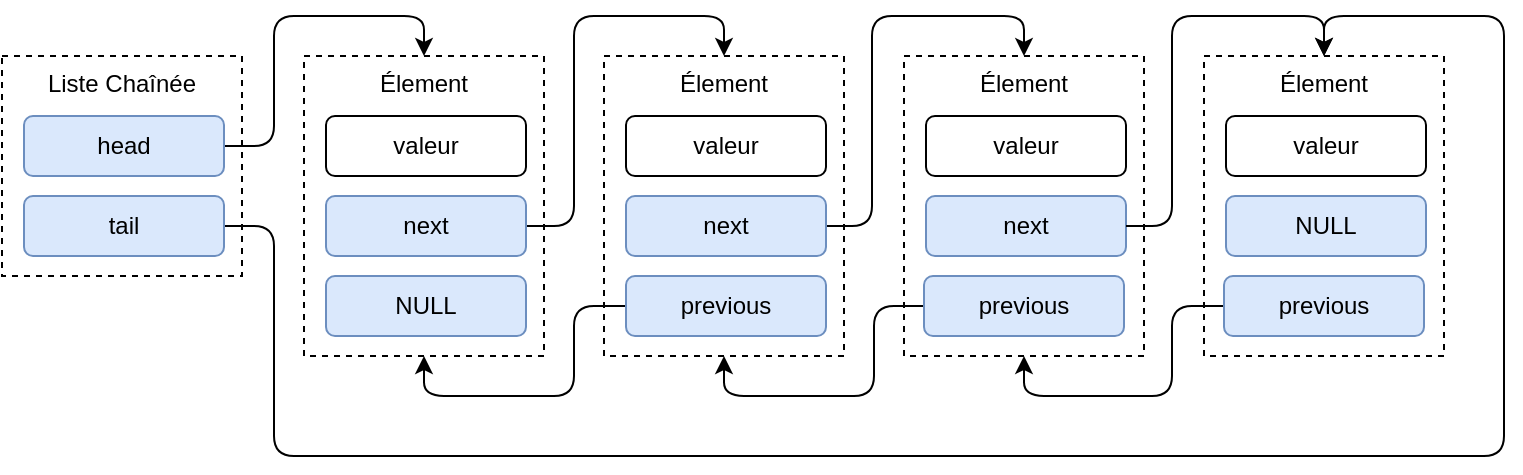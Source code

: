 <mxfile version="22.1.16" type="device">
  <diagram name="Page 1" id="Page-1">
    <mxGraphModel dx="978" dy="648" grid="1" gridSize="10" guides="1" tooltips="1" connect="1" arrows="1" fold="1" page="1" pageScale="1" pageWidth="900" pageHeight="240" math="0" shadow="0">
      <root>
        <mxCell id="0" />
        <mxCell id="1" parent="0" />
        <mxCell id="rXRmDSdP87kDXQ34Pawi-26" value="Liste Chaînée" style="rounded=0;whiteSpace=wrap;html=1;verticalAlign=top;dashed=1;" vertex="1" parent="1">
          <mxGeometry x="89" y="30" width="120" height="110" as="geometry" />
        </mxCell>
        <mxCell id="rXRmDSdP87kDXQ34Pawi-41" style="edgeStyle=orthogonalEdgeStyle;rounded=1;orthogonalLoop=1;jettySize=auto;html=1;exitX=1;exitY=0.5;exitDx=0;exitDy=0;entryX=0.5;entryY=0;entryDx=0;entryDy=0;curved=0;" edge="1" parent="1" source="rXRmDSdP87kDXQ34Pawi-27" target="rXRmDSdP87kDXQ34Pawi-29">
          <mxGeometry relative="1" as="geometry">
            <Array as="points">
              <mxPoint x="225" y="75" />
              <mxPoint x="225" y="10" />
              <mxPoint x="300" y="10" />
            </Array>
          </mxGeometry>
        </mxCell>
        <mxCell id="rXRmDSdP87kDXQ34Pawi-27" value="head" style="rounded=1;whiteSpace=wrap;html=1;fillColor=#dae8fc;strokeColor=#6c8ebf;" vertex="1" parent="1">
          <mxGeometry x="100" y="60" width="100" height="30" as="geometry" />
        </mxCell>
        <mxCell id="rXRmDSdP87kDXQ34Pawi-45" style="edgeStyle=orthogonalEdgeStyle;rounded=1;orthogonalLoop=1;jettySize=auto;html=1;exitX=1;exitY=0.5;exitDx=0;exitDy=0;entryX=0.5;entryY=0;entryDx=0;entryDy=0;curved=0;" edge="1" parent="1" source="rXRmDSdP87kDXQ34Pawi-28" target="rXRmDSdP87kDXQ34Pawi-38">
          <mxGeometry relative="1" as="geometry">
            <Array as="points">
              <mxPoint x="225" y="115" />
              <mxPoint x="225" y="230" />
              <mxPoint x="840" y="230" />
              <mxPoint x="840" y="10" />
              <mxPoint x="750" y="10" />
            </Array>
          </mxGeometry>
        </mxCell>
        <mxCell id="rXRmDSdP87kDXQ34Pawi-28" value="tail" style="rounded=1;whiteSpace=wrap;html=1;fillColor=#dae8fc;strokeColor=#6c8ebf;" vertex="1" parent="1">
          <mxGeometry x="100" y="100" width="100" height="30" as="geometry" />
        </mxCell>
        <mxCell id="rXRmDSdP87kDXQ34Pawi-29" value="Élement" style="rounded=0;whiteSpace=wrap;html=1;verticalAlign=top;dashed=1;" vertex="1" parent="1">
          <mxGeometry x="240" y="30" width="120" height="150" as="geometry" />
        </mxCell>
        <mxCell id="rXRmDSdP87kDXQ34Pawi-30" value="valeur" style="rounded=1;whiteSpace=wrap;html=1;" vertex="1" parent="1">
          <mxGeometry x="251" y="60" width="100" height="30" as="geometry" />
        </mxCell>
        <mxCell id="rXRmDSdP87kDXQ34Pawi-42" style="edgeStyle=orthogonalEdgeStyle;rounded=1;orthogonalLoop=1;jettySize=auto;html=1;exitX=1;exitY=0.5;exitDx=0;exitDy=0;entryX=0.5;entryY=0;entryDx=0;entryDy=0;curved=0;" edge="1" parent="1" source="rXRmDSdP87kDXQ34Pawi-31" target="rXRmDSdP87kDXQ34Pawi-32">
          <mxGeometry relative="1" as="geometry">
            <Array as="points">
              <mxPoint x="375" y="115" />
              <mxPoint x="375" y="10" />
              <mxPoint x="450" y="10" />
            </Array>
          </mxGeometry>
        </mxCell>
        <mxCell id="rXRmDSdP87kDXQ34Pawi-31" value="next" style="rounded=1;whiteSpace=wrap;html=1;fillColor=#dae8fc;strokeColor=#6c8ebf;" vertex="1" parent="1">
          <mxGeometry x="251" y="100" width="100" height="30" as="geometry" />
        </mxCell>
        <mxCell id="rXRmDSdP87kDXQ34Pawi-32" value="Élement" style="rounded=0;whiteSpace=wrap;html=1;verticalAlign=top;dashed=1;" vertex="1" parent="1">
          <mxGeometry x="390" y="30" width="120" height="150" as="geometry" />
        </mxCell>
        <mxCell id="rXRmDSdP87kDXQ34Pawi-33" value="valeur" style="rounded=1;whiteSpace=wrap;html=1;" vertex="1" parent="1">
          <mxGeometry x="401" y="60" width="100" height="30" as="geometry" />
        </mxCell>
        <mxCell id="rXRmDSdP87kDXQ34Pawi-43" style="edgeStyle=orthogonalEdgeStyle;rounded=1;orthogonalLoop=1;jettySize=auto;html=1;exitX=1;exitY=0.5;exitDx=0;exitDy=0;entryX=0.5;entryY=0;entryDx=0;entryDy=0;curved=0;" edge="1" parent="1" source="rXRmDSdP87kDXQ34Pawi-34" target="rXRmDSdP87kDXQ34Pawi-35">
          <mxGeometry relative="1" as="geometry">
            <Array as="points">
              <mxPoint x="524" y="115" />
              <mxPoint x="524" y="10" />
              <mxPoint x="600" y="10" />
            </Array>
          </mxGeometry>
        </mxCell>
        <mxCell id="rXRmDSdP87kDXQ34Pawi-34" value="next" style="rounded=1;whiteSpace=wrap;html=1;fillColor=#dae8fc;strokeColor=#6c8ebf;" vertex="1" parent="1">
          <mxGeometry x="401" y="100" width="100" height="30" as="geometry" />
        </mxCell>
        <mxCell id="rXRmDSdP87kDXQ34Pawi-35" value="Élement" style="rounded=0;whiteSpace=wrap;html=1;verticalAlign=top;dashed=1;" vertex="1" parent="1">
          <mxGeometry x="540" y="30" width="120" height="150" as="geometry" />
        </mxCell>
        <mxCell id="rXRmDSdP87kDXQ34Pawi-36" value="valeur" style="rounded=1;whiteSpace=wrap;html=1;" vertex="1" parent="1">
          <mxGeometry x="551" y="60" width="100" height="30" as="geometry" />
        </mxCell>
        <mxCell id="rXRmDSdP87kDXQ34Pawi-37" value="next" style="rounded=1;whiteSpace=wrap;html=1;fillColor=#dae8fc;strokeColor=#6c8ebf;" vertex="1" parent="1">
          <mxGeometry x="551" y="100" width="100" height="30" as="geometry" />
        </mxCell>
        <mxCell id="rXRmDSdP87kDXQ34Pawi-38" value="Élement" style="rounded=0;whiteSpace=wrap;html=1;verticalAlign=top;dashed=1;" vertex="1" parent="1">
          <mxGeometry x="690" y="30" width="120" height="150" as="geometry" />
        </mxCell>
        <mxCell id="rXRmDSdP87kDXQ34Pawi-39" value="valeur" style="rounded=1;whiteSpace=wrap;html=1;" vertex="1" parent="1">
          <mxGeometry x="701" y="60" width="100" height="30" as="geometry" />
        </mxCell>
        <mxCell id="rXRmDSdP87kDXQ34Pawi-40" value="NULL" style="rounded=1;whiteSpace=wrap;html=1;fillColor=#dae8fc;strokeColor=#6c8ebf;" vertex="1" parent="1">
          <mxGeometry x="701" y="100" width="100" height="30" as="geometry" />
        </mxCell>
        <mxCell id="rXRmDSdP87kDXQ34Pawi-44" style="edgeStyle=orthogonalEdgeStyle;rounded=1;orthogonalLoop=1;jettySize=auto;html=1;exitX=1;exitY=0.5;exitDx=0;exitDy=0;entryX=0.5;entryY=0;entryDx=0;entryDy=0;curved=0;" edge="1" parent="1" source="rXRmDSdP87kDXQ34Pawi-37" target="rXRmDSdP87kDXQ34Pawi-38">
          <mxGeometry relative="1" as="geometry">
            <Array as="points">
              <mxPoint x="674" y="115" />
              <mxPoint x="674" y="10" />
              <mxPoint x="750" y="10" />
            </Array>
          </mxGeometry>
        </mxCell>
        <mxCell id="rXRmDSdP87kDXQ34Pawi-46" value="NULL" style="rounded=1;whiteSpace=wrap;html=1;fillColor=#dae8fc;strokeColor=#6c8ebf;" vertex="1" parent="1">
          <mxGeometry x="251" y="140" width="100" height="30" as="geometry" />
        </mxCell>
        <mxCell id="rXRmDSdP87kDXQ34Pawi-52" style="edgeStyle=orthogonalEdgeStyle;rounded=1;orthogonalLoop=1;jettySize=auto;html=1;exitX=0;exitY=0.5;exitDx=0;exitDy=0;entryX=0.5;entryY=1;entryDx=0;entryDy=0;curved=0;" edge="1" parent="1" source="rXRmDSdP87kDXQ34Pawi-47" target="rXRmDSdP87kDXQ34Pawi-29">
          <mxGeometry relative="1" as="geometry">
            <Array as="points">
              <mxPoint x="375" y="155" />
              <mxPoint x="375" y="200" />
              <mxPoint x="300" y="200" />
            </Array>
          </mxGeometry>
        </mxCell>
        <mxCell id="rXRmDSdP87kDXQ34Pawi-47" value="previous" style="rounded=1;whiteSpace=wrap;html=1;fillColor=#dae8fc;strokeColor=#6c8ebf;" vertex="1" parent="1">
          <mxGeometry x="401" y="140" width="100" height="30" as="geometry" />
        </mxCell>
        <mxCell id="rXRmDSdP87kDXQ34Pawi-51" style="edgeStyle=orthogonalEdgeStyle;rounded=1;orthogonalLoop=1;jettySize=auto;html=1;exitX=0;exitY=0.5;exitDx=0;exitDy=0;entryX=0.5;entryY=1;entryDx=0;entryDy=0;curved=0;" edge="1" parent="1" source="rXRmDSdP87kDXQ34Pawi-48" target="rXRmDSdP87kDXQ34Pawi-32">
          <mxGeometry relative="1" as="geometry">
            <Array as="points">
              <mxPoint x="525" y="155" />
              <mxPoint x="525" y="200" />
              <mxPoint x="450" y="200" />
            </Array>
          </mxGeometry>
        </mxCell>
        <mxCell id="rXRmDSdP87kDXQ34Pawi-48" value="previous" style="rounded=1;whiteSpace=wrap;html=1;fillColor=#dae8fc;strokeColor=#6c8ebf;" vertex="1" parent="1">
          <mxGeometry x="550" y="140" width="100" height="30" as="geometry" />
        </mxCell>
        <mxCell id="rXRmDSdP87kDXQ34Pawi-50" style="edgeStyle=orthogonalEdgeStyle;rounded=1;orthogonalLoop=1;jettySize=auto;html=1;exitX=0;exitY=0.5;exitDx=0;exitDy=0;entryX=0.5;entryY=1;entryDx=0;entryDy=0;curved=0;" edge="1" parent="1" source="rXRmDSdP87kDXQ34Pawi-49" target="rXRmDSdP87kDXQ34Pawi-35">
          <mxGeometry relative="1" as="geometry">
            <Array as="points">
              <mxPoint x="674" y="155" />
              <mxPoint x="674" y="200" />
              <mxPoint x="600" y="200" />
            </Array>
          </mxGeometry>
        </mxCell>
        <mxCell id="rXRmDSdP87kDXQ34Pawi-49" value="previous" style="rounded=1;whiteSpace=wrap;html=1;fillColor=#dae8fc;strokeColor=#6c8ebf;" vertex="1" parent="1">
          <mxGeometry x="700" y="140" width="100" height="30" as="geometry" />
        </mxCell>
      </root>
    </mxGraphModel>
  </diagram>
</mxfile>
